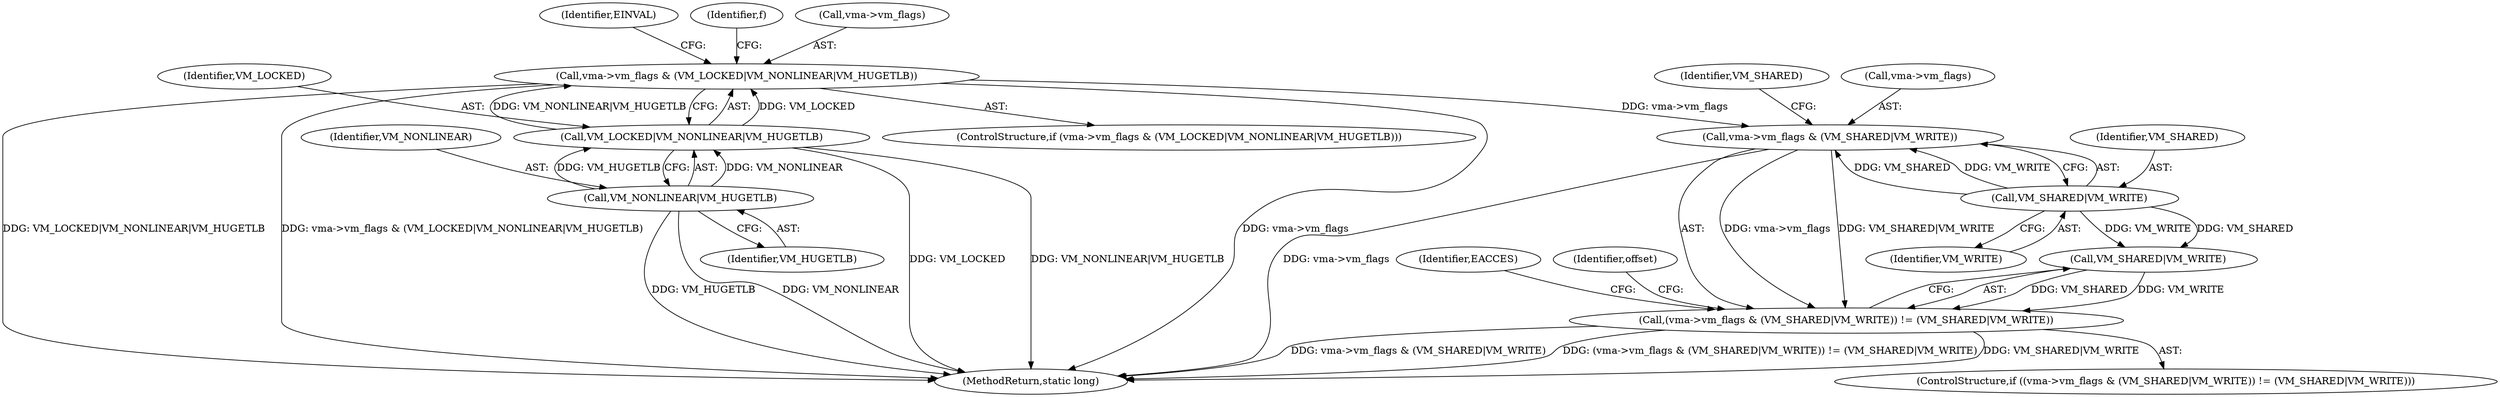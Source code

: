digraph "0_linux_9ab4233dd08036fe34a89c7dc6f47a8bf2eb29eb@pointer" {
"1000154" [label="(Call,vma->vm_flags & (VM_SHARED|VM_WRITE))"];
"1000116" [label="(Call,vma->vm_flags & (VM_LOCKED|VM_NONLINEAR|VM_HUGETLB))"];
"1000120" [label="(Call,VM_LOCKED|VM_NONLINEAR|VM_HUGETLB)"];
"1000122" [label="(Call,VM_NONLINEAR|VM_HUGETLB)"];
"1000158" [label="(Call,VM_SHARED|VM_WRITE)"];
"1000153" [label="(Call,(vma->vm_flags & (VM_SHARED|VM_WRITE)) != (VM_SHARED|VM_WRITE))"];
"1000155" [label="(Call,vma->vm_flags)"];
"1000120" [label="(Call,VM_LOCKED|VM_NONLINEAR|VM_HUGETLB)"];
"1000127" [label="(Identifier,EINVAL)"];
"1000123" [label="(Identifier,VM_NONLINEAR)"];
"1000158" [label="(Call,VM_SHARED|VM_WRITE)"];
"1000161" [label="(Call,VM_SHARED|VM_WRITE)"];
"1000159" [label="(Identifier,VM_SHARED)"];
"1000162" [label="(Identifier,VM_SHARED)"];
"1000116" [label="(Call,vma->vm_flags & (VM_LOCKED|VM_NONLINEAR|VM_HUGETLB))"];
"1000215" [label="(MethodReturn,static long)"];
"1000153" [label="(Call,(vma->vm_flags & (VM_SHARED|VM_WRITE)) != (VM_SHARED|VM_WRITE))"];
"1000129" [label="(Identifier,f)"];
"1000160" [label="(Identifier,VM_WRITE)"];
"1000166" [label="(Identifier,EACCES)"];
"1000124" [label="(Identifier,VM_HUGETLB)"];
"1000115" [label="(ControlStructure,if (vma->vm_flags & (VM_LOCKED|VM_NONLINEAR|VM_HUGETLB)))"];
"1000117" [label="(Call,vma->vm_flags)"];
"1000168" [label="(Identifier,offset)"];
"1000122" [label="(Call,VM_NONLINEAR|VM_HUGETLB)"];
"1000121" [label="(Identifier,VM_LOCKED)"];
"1000154" [label="(Call,vma->vm_flags & (VM_SHARED|VM_WRITE))"];
"1000152" [label="(ControlStructure,if ((vma->vm_flags & (VM_SHARED|VM_WRITE)) != (VM_SHARED|VM_WRITE)))"];
"1000154" -> "1000153"  [label="AST: "];
"1000154" -> "1000158"  [label="CFG: "];
"1000155" -> "1000154"  [label="AST: "];
"1000158" -> "1000154"  [label="AST: "];
"1000162" -> "1000154"  [label="CFG: "];
"1000154" -> "1000215"  [label="DDG: vma->vm_flags"];
"1000154" -> "1000153"  [label="DDG: vma->vm_flags"];
"1000154" -> "1000153"  [label="DDG: VM_SHARED|VM_WRITE"];
"1000116" -> "1000154"  [label="DDG: vma->vm_flags"];
"1000158" -> "1000154"  [label="DDG: VM_SHARED"];
"1000158" -> "1000154"  [label="DDG: VM_WRITE"];
"1000116" -> "1000115"  [label="AST: "];
"1000116" -> "1000120"  [label="CFG: "];
"1000117" -> "1000116"  [label="AST: "];
"1000120" -> "1000116"  [label="AST: "];
"1000127" -> "1000116"  [label="CFG: "];
"1000129" -> "1000116"  [label="CFG: "];
"1000116" -> "1000215"  [label="DDG: vma->vm_flags"];
"1000116" -> "1000215"  [label="DDG: VM_LOCKED|VM_NONLINEAR|VM_HUGETLB"];
"1000116" -> "1000215"  [label="DDG: vma->vm_flags & (VM_LOCKED|VM_NONLINEAR|VM_HUGETLB)"];
"1000120" -> "1000116"  [label="DDG: VM_LOCKED"];
"1000120" -> "1000116"  [label="DDG: VM_NONLINEAR|VM_HUGETLB"];
"1000120" -> "1000122"  [label="CFG: "];
"1000121" -> "1000120"  [label="AST: "];
"1000122" -> "1000120"  [label="AST: "];
"1000120" -> "1000215"  [label="DDG: VM_LOCKED"];
"1000120" -> "1000215"  [label="DDG: VM_NONLINEAR|VM_HUGETLB"];
"1000122" -> "1000120"  [label="DDG: VM_NONLINEAR"];
"1000122" -> "1000120"  [label="DDG: VM_HUGETLB"];
"1000122" -> "1000124"  [label="CFG: "];
"1000123" -> "1000122"  [label="AST: "];
"1000124" -> "1000122"  [label="AST: "];
"1000122" -> "1000215"  [label="DDG: VM_NONLINEAR"];
"1000122" -> "1000215"  [label="DDG: VM_HUGETLB"];
"1000158" -> "1000160"  [label="CFG: "];
"1000159" -> "1000158"  [label="AST: "];
"1000160" -> "1000158"  [label="AST: "];
"1000158" -> "1000161"  [label="DDG: VM_SHARED"];
"1000158" -> "1000161"  [label="DDG: VM_WRITE"];
"1000153" -> "1000152"  [label="AST: "];
"1000153" -> "1000161"  [label="CFG: "];
"1000161" -> "1000153"  [label="AST: "];
"1000166" -> "1000153"  [label="CFG: "];
"1000168" -> "1000153"  [label="CFG: "];
"1000153" -> "1000215"  [label="DDG: vma->vm_flags & (VM_SHARED|VM_WRITE)"];
"1000153" -> "1000215"  [label="DDG: (vma->vm_flags & (VM_SHARED|VM_WRITE)) != (VM_SHARED|VM_WRITE)"];
"1000153" -> "1000215"  [label="DDG: VM_SHARED|VM_WRITE"];
"1000161" -> "1000153"  [label="DDG: VM_SHARED"];
"1000161" -> "1000153"  [label="DDG: VM_WRITE"];
}
